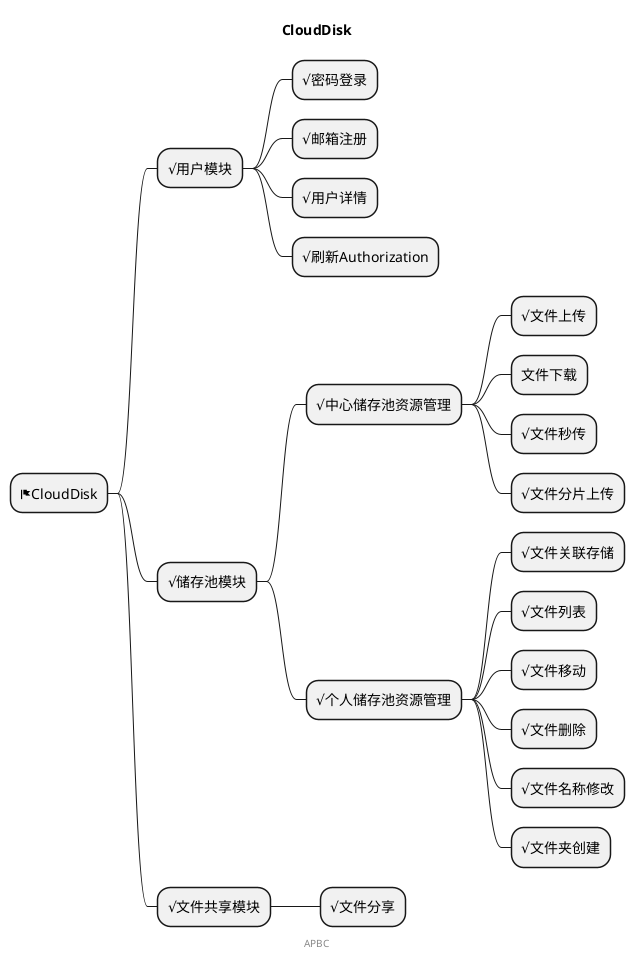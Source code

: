 @startmindmap
'https://plantuml.com/sequence-diagram
title CloudDisk
* <&flag>CloudDisk
** √用户模块
*** √密码登录
*** √邮箱注册
*** √用户详情
*** √刷新Authorization
** √储存池模块
*** √中心储存池资源管理
**** √文件上传
**** 文件下载
**** √文件秒传
**** √文件分片上传
*** √个人储存池资源管理
**** √文件关联存储
**** √文件列表
**** √文件移动
**** √文件删除
**** √文件名称修改
**** √文件夹创建
** √文件共享模块
*** √文件分享

center footer APBC
@endmindmap